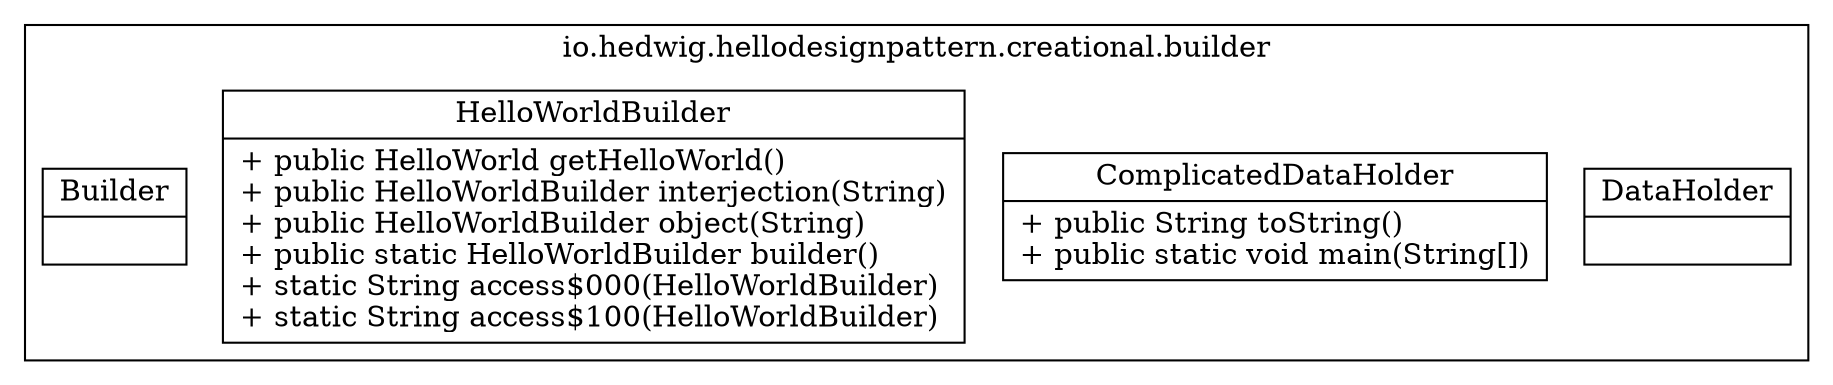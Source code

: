 digraph domain {
  edge [ fontsize = 11 ];
  node [ shape=record ];
  subgraph cluster_0 {
    label = "io.hedwig.hellodesignpattern.creational.builder";
    DataHolder [ label = "{DataHolder | }" ] 
    ComplicatedDataHolder [ label = "{ComplicatedDataHolder | + public String toString()\l+ public static void main(String[])\l}" ] 
    HelloWorldBuilder [ label = "{HelloWorldBuilder | + public HelloWorld getHelloWorld()\l+ public HelloWorldBuilder interjection(String)\l+ public HelloWorldBuilder object(String)\l+ public static HelloWorldBuilder builder()\l+ static String access$000(HelloWorldBuilder)\l+ static String access$100(HelloWorldBuilder)\l}" ] 
    Builder [ label = "{Builder | }" ] 
  }
}